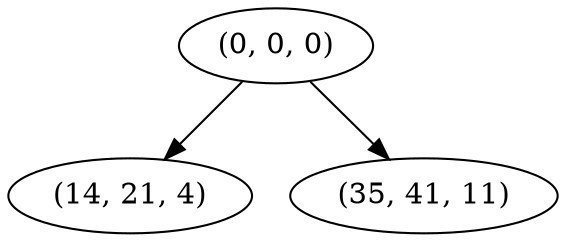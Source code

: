 digraph tree {
    "(0, 0, 0)";
    "(14, 21, 4)";
    "(35, 41, 11)";
    "(0, 0, 0)" -> "(14, 21, 4)";
    "(0, 0, 0)" -> "(35, 41, 11)";
}
